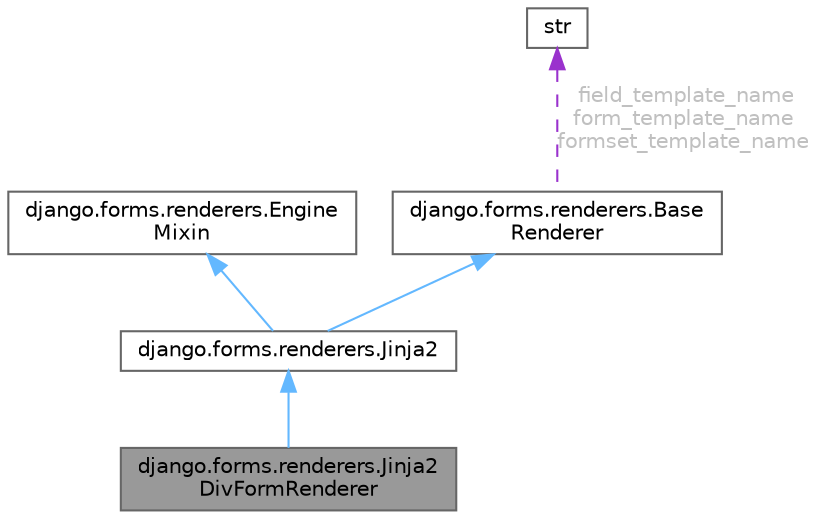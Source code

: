 digraph "django.forms.renderers.Jinja2DivFormRenderer"
{
 // LATEX_PDF_SIZE
  bgcolor="transparent";
  edge [fontname=Helvetica,fontsize=10,labelfontname=Helvetica,labelfontsize=10];
  node [fontname=Helvetica,fontsize=10,shape=box,height=0.2,width=0.4];
  Node1 [id="Node000001",label="django.forms.renderers.Jinja2\lDivFormRenderer",height=0.2,width=0.4,color="gray40", fillcolor="grey60", style="filled", fontcolor="black",tooltip=" "];
  Node2 -> Node1 [id="edge1_Node000001_Node000002",dir="back",color="steelblue1",style="solid",tooltip=" "];
  Node2 [id="Node000002",label="django.forms.renderers.Jinja2",height=0.2,width=0.4,color="gray40", fillcolor="white", style="filled",URL="$classdjango_1_1forms_1_1renderers_1_1_jinja2.html",tooltip=" "];
  Node3 -> Node2 [id="edge2_Node000002_Node000003",dir="back",color="steelblue1",style="solid",tooltip=" "];
  Node3 [id="Node000003",label="django.forms.renderers.Engine\lMixin",height=0.2,width=0.4,color="gray40", fillcolor="white", style="filled",URL="$classdjango_1_1forms_1_1renderers_1_1_engine_mixin.html",tooltip=" "];
  Node4 -> Node2 [id="edge3_Node000002_Node000004",dir="back",color="steelblue1",style="solid",tooltip=" "];
  Node4 [id="Node000004",label="django.forms.renderers.Base\lRenderer",height=0.2,width=0.4,color="gray40", fillcolor="white", style="filled",URL="$classdjango_1_1forms_1_1renderers_1_1_base_renderer.html",tooltip=" "];
  Node5 -> Node4 [id="edge4_Node000004_Node000005",dir="back",color="darkorchid3",style="dashed",tooltip=" ",label=" field_template_name\nform_template_name\nformset_template_name",fontcolor="grey" ];
  Node5 [id="Node000005",label="str",height=0.2,width=0.4,color="gray40", fillcolor="white", style="filled",tooltip=" "];
}
